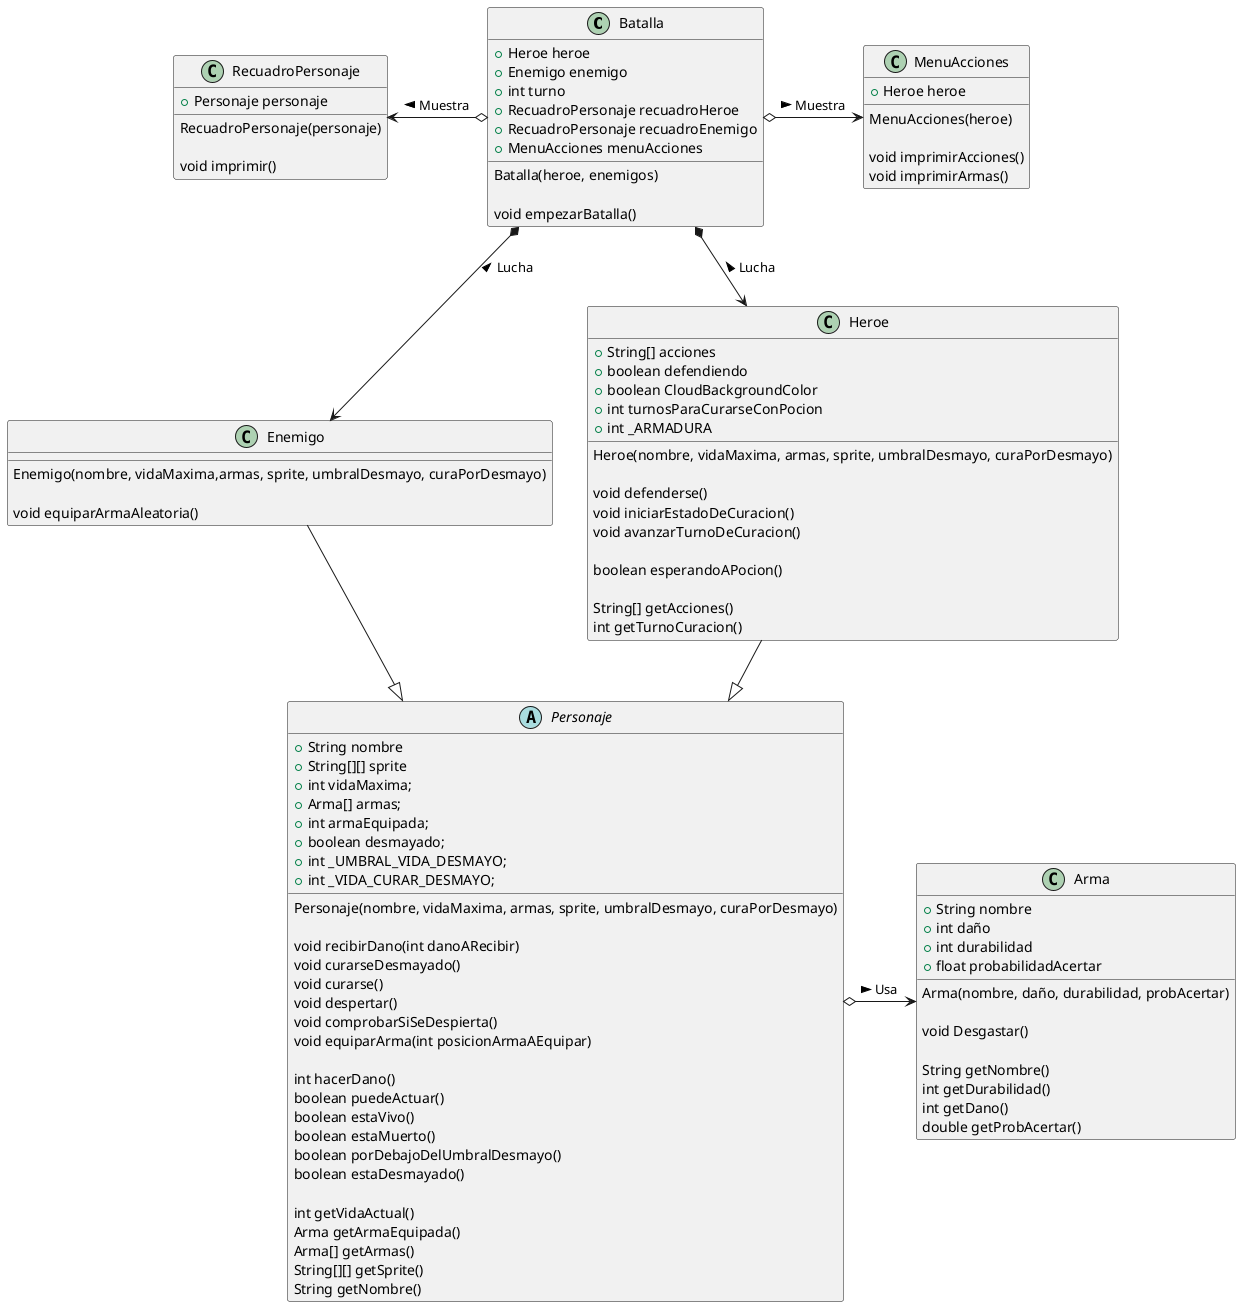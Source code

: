 @startuml ClasesCompleto

class Batalla{
    +Heroe heroe
    +Enemigo enemigo    
    +int turno
    +RecuadroPersonaje recuadroHeroe
    +RecuadroPersonaje recuadroEnemigo
    +MenuAcciones menuAcciones

    Batalla(heroe, enemigos)

    void empezarBatalla()
}

abstract Personaje{
    +String nombre
    +String[][] sprite
    +int vidaMaxima;
    +Arma[] armas;
    +int armaEquipada;
    +boolean desmayado;
    +int _UMBRAL_VIDA_DESMAYO;
    +int _VIDA_CURAR_DESMAYO;

    Personaje(nombre, vidaMaxima, armas, sprite, umbralDesmayo, curaPorDesmayo)
    
    void recibirDano(int danoARecibir)
    void curarseDesmayado()
    void curarse()
    void despertar()
    void comprobarSiSeDespierta()
    void equiparArma(int posicionArmaAEquipar)

    int hacerDano()
    boolean puedeActuar()
    boolean estaVivo()
    boolean estaMuerto()
    boolean porDebajoDelUmbralDesmayo()
    boolean estaDesmayado()

    int getVidaActual()
    Arma getArmaEquipada()
    Arma[] getArmas()
    String[][] getSprite()
    String getNombre()
}

class Arma {
    +String nombre
    +int daño
    +int durabilidad
    +float probabilidadAcertar

    Arma(nombre, daño, durabilidad, probAcertar)

    void Desgastar()

    String getNombre()
    int getDurabilidad()
    int getDano()
    double getProbAcertar()
}


class Enemigo{
    Enemigo(nombre, vidaMaxima,armas, sprite, umbralDesmayo, curaPorDesmayo)

    void equiparArmaAleatoria()
}   

class Heroe{
    +String[] acciones
    +boolean defendiendo
    +boolean CloudBackgroundColor
    +int turnosParaCurarseConPocion
    +int _ARMADURA

    Heroe(nombre, vidaMaxima, armas, sprite, umbralDesmayo, curaPorDesmayo)

    void defenderse()
    void iniciarEstadoDeCuracion()
    void avanzarTurnoDeCuracion()

    boolean esperandoAPocion()

    String[] getAcciones()
    int getTurnoCuracion()
}

class RecuadroPersonaje {
    +Personaje personaje

    RecuadroPersonaje(personaje)

    void imprimir()
}

class MenuAcciones {
    +Heroe heroe

    MenuAcciones(heroe)
   
   void imprimirAcciones()
   void imprimirArmas()
    
}


Batalla o-l-> RecuadroPersonaje : Muestra >
Batalla o-r-> MenuAcciones : Muestra >

Personaje <|-u- Heroe
Personaje <|-u- Enemigo

Batalla *-d-> Heroe : Lucha <
Batalla *-d-> Enemigo : Lucha <

Personaje o-r-> Arma : Usa >



@enduml